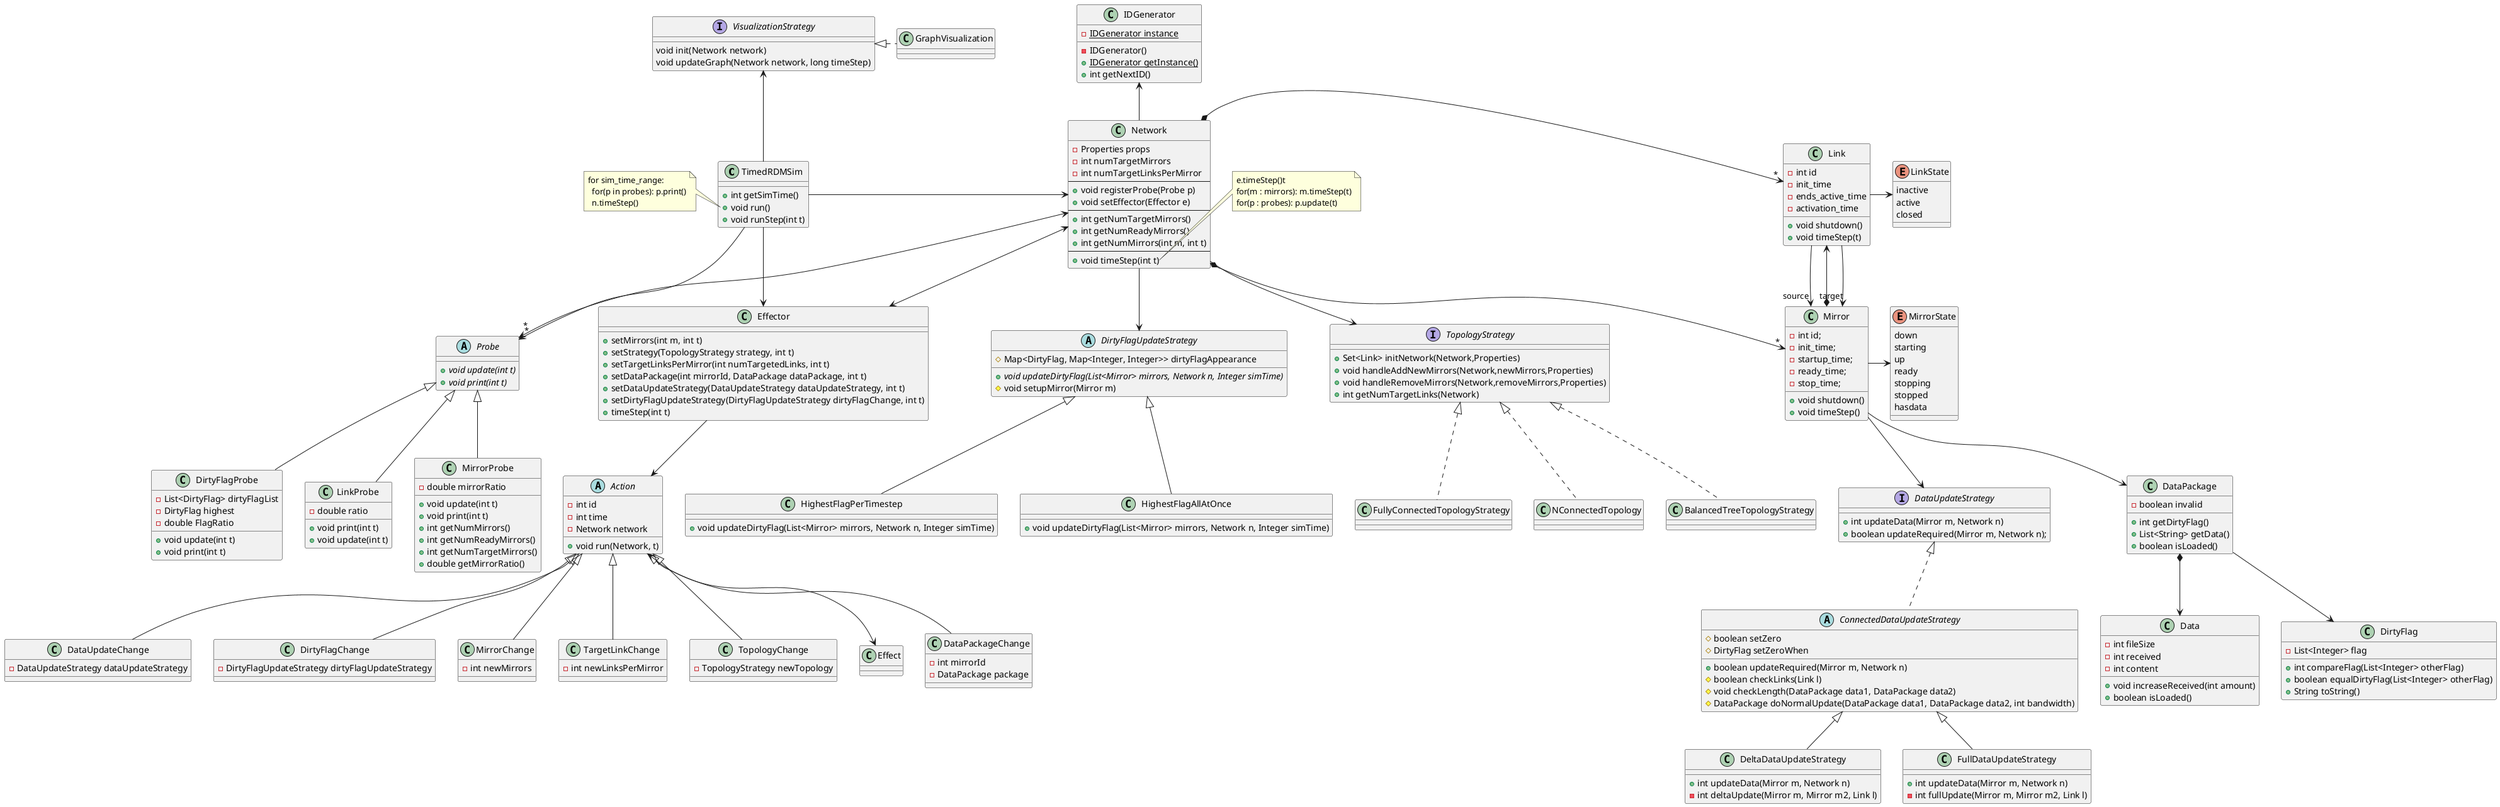 @startuml
!define ABSTRACT &#123;abstract&#125;

class TimedRDMSim
{
  + int getSimTime()
  + void run()
  + void runStep(int t)
}

note left of TimedRDMSim::run
  for sim_time_range:
    for(p in probes): p.print()
    n.timeStep()
end note

class Effector
{
  + setMirrors(int m, int t)
  + setStrategy(TopologyStrategy strategy, int t)
  + setTargetLinksPerMirror(int numTargetedLinks, int t)
  + setDataPackage(int mirrorId, DataPackage dataPackage, int t)
  + setDataUpdateStrategy(DataUpdateStrategy dataUpdateStrategy, int t)
  + setDirtyFlagUpdateStrategy(DirtyFlagUpdateStrategy dirtyFlagChange, int t)
  + timeStep(int t)
}

class IDGenerator
{
  - {static} IDGenerator instance
  - IDGenerator()
  + {static} IDGenerator getInstance()
  + int getNextID()
}

class Network
{
  - Properties props
  - int numTargetMirrors
  - int numTargetLinksPerMirror
  ---
  + void registerProbe(Probe p)
  + void setEffector(Effector e)
  ---
  + int getNumTargetMirrors()
  + int getNumReadyMirrors()
  + int getNumMirrors(int m, int t)
  ---
  + void timeStep(int t)
}

abstract class DirtyFlagUpdateStrategy
{
  # Map<DirtyFlag, Map<Integer, Integer>> dirtyFlagAppearance
  + {abstract} void updateDirtyFlag(List<Mirror> mirrors, Network n, Integer simTime)
  # void setupMirror(Mirror m)
}

class HighestFlagAllAtOnce
{
  + void updateDirtyFlag(List<Mirror> mirrors, Network n, Integer simTime)
}

class HighestFlagPerTimestep
{
  + void updateDirtyFlag(List<Mirror> mirrors, Network n, Integer simTime)
}

note right of Network::timeStep
  e.timeStep()t
  for(m : mirrors): m.timeStep(t)
  for(p : probes): p.update(t)
end note

abstract class Probe
{
  + {abstract} void update(int t)
  + {abstract} void print(int t)
}

interface VisualizationStrategy {
    void init(Network network)
    void updateGraph(Network network, long timeStep)
}

class GraphVisualization


class MirrorProbe
{
  - double mirrorRatio
  + void update(int t)
  + void print(int t)
  + int getNumMirrors()
  + int getNumReadyMirrors()
  + int getNumTargetMirrors()
  + double getMirrorRatio()
}

class DirtyFlagProbe
{
  - List<DirtyFlag> dirtyFlagList
  - DirtyFlag highest
  - double FlagRatio
  + void update(int t)
  + void print(int t)
}


enum MirrorState {
  down
  starting
  up
  ready
  stopping
  stopped
  hasdata
}

enum LinkState {
  inactive
  active
  closed
}

class Mirror
{
  - int id;
  - init_time;
  - startup_time;
  - ready_time;
  - stop_time;
  + void shutdown()
  + void timeStep()
}

class Link
{
  - int id
  - init_time
  - ends_active_time
  - activation_time
  + void shutdown()
  + void timeStep(t)
}

class DataPackage
{
  - boolean invalid
  + int getDirtyFlag()
  + List<String> getData()
  + boolean isLoaded()
}

class DirtyFlag{
  - List<Integer> flag
  + int compareFlag(List<Integer> otherFlag)
  + boolean equalDirtyFlag(List<Integer> otherFlag)
  + String toString()
}

class Data
{
  - int fileSize
  - int received
  - int content
  + void increaseReceived(int amount)
  + boolean isLoaded()
}

interface DataUpdateStrategy
{
  + int updateData(Mirror m, Network n)
  + boolean updateRequired(Mirror m, Network n);
}

abstract class ConnectedDataUpdateStrategy
{
  # boolean setZero
  # DirtyFlag setZeroWhen
  + boolean updateRequired(Mirror m, Network n)
  # boolean checkLinks(Link l)
  # void checkLength(DataPackage data1, DataPackage data2)
  # DataPackage doNormalUpdate(DataPackage data1, DataPackage data2, int bandwidth)
}

class DeltaDataUpdateStrategy
{
  + int updateData(Mirror m, Network n)
  - int deltaUpdate(Mirror m, Mirror m2, Link l)
}

class FullDataUpdateStrategy
{
  + int updateData(Mirror m, Network n)
  - int fullUpdate(Mirror m, Mirror m2, Link l)
}

class LinkProbe
{
  - double ratio
  + void print(int t)
  + void update(int t)
}

interface TopologyStrategy
{
    + Set<Link> initNetwork(Network,Properties)
    + void handleAddNewMirrors(Network,newMirrors,Properties)
    + void handleRemoveMirrors(Network,removeMirrors,Properties)
    + int getNumTargetLinks(Network)
}

abstract class Action{
- int id
- int time
- Network network
+ void run(Network, t)

}

class Effect{
}

class DataPackageChange{
- int mirrorId
- DataPackage package
}

class DataUpdateChange{
- DataUpdateStrategy dataUpdateStrategy
}

class DirtyFlagChange{
- DirtyFlagUpdateStrategy dirtyFlagUpdateStrategy
}

class MirrorChange{
- int newMirrors
}

class TargetLinkChange{
- int newLinksPerMirror
}

class TopologyChange{
- TopologyStrategy newTopology
}

class BalancedTreeTopologyStrategy

class FullyConnectedTopologyStrategy

class NConnectedTopology

TopologyStrategy <|.. BalancedTreeTopologyStrategy
TopologyStrategy <|.. FullyConnectedTopologyStrategy
TopologyStrategy <|.. NConnectedTopology
VisualizationStrategy <-- TimedRDMSim
VisualizationStrategy <|. GraphVisualization
TimedRDMSim --> Effector
TimedRDMSim --> "*" Probe
Network --> TopologyStrategy
Network --> DirtyFlagUpdateStrategy
Network <--> Effector
Network *--> "*" Mirror
Network *-> "*" Link
Network <--> "*" Probe
IDGenerator <-- Network
Mirror -> MirrorState
Mirror *--> Link
Mirror --> DataPackage
Mirror --> DataUpdateStrategy
Link -> LinkState
Link --> "source" Mirror
Link --> "target" Mirror

DataPackage *--> Data
DataPackage --> DirtyFlag

Probe <|-- MirrorProbe
Probe <|-- LinkProbe
Probe <|-- DirtyFlagProbe

DirtyFlagUpdateStrategy <|-- HighestFlagAllAtOnce
DirtyFlagUpdateStrategy <|-- HighestFlagPerTimestep

DataUpdateStrategy <|.. ConnectedDataUpdateStrategy
ConnectedDataUpdateStrategy <|-- FullDataUpdateStrategy
ConnectedDataUpdateStrategy <|-- DeltaDataUpdateStrategy
TimedRDMSim -> Network
Action <|-- DataPackageChange
Action <|-- DataUpdateChange
Action <|-- DirtyFlagChange
Action <|-- MirrorChange
Action <|-- TargetLinkChange
Action <|-- TopologyChange
Effector --> Action
Action <--> Effect
@enduml